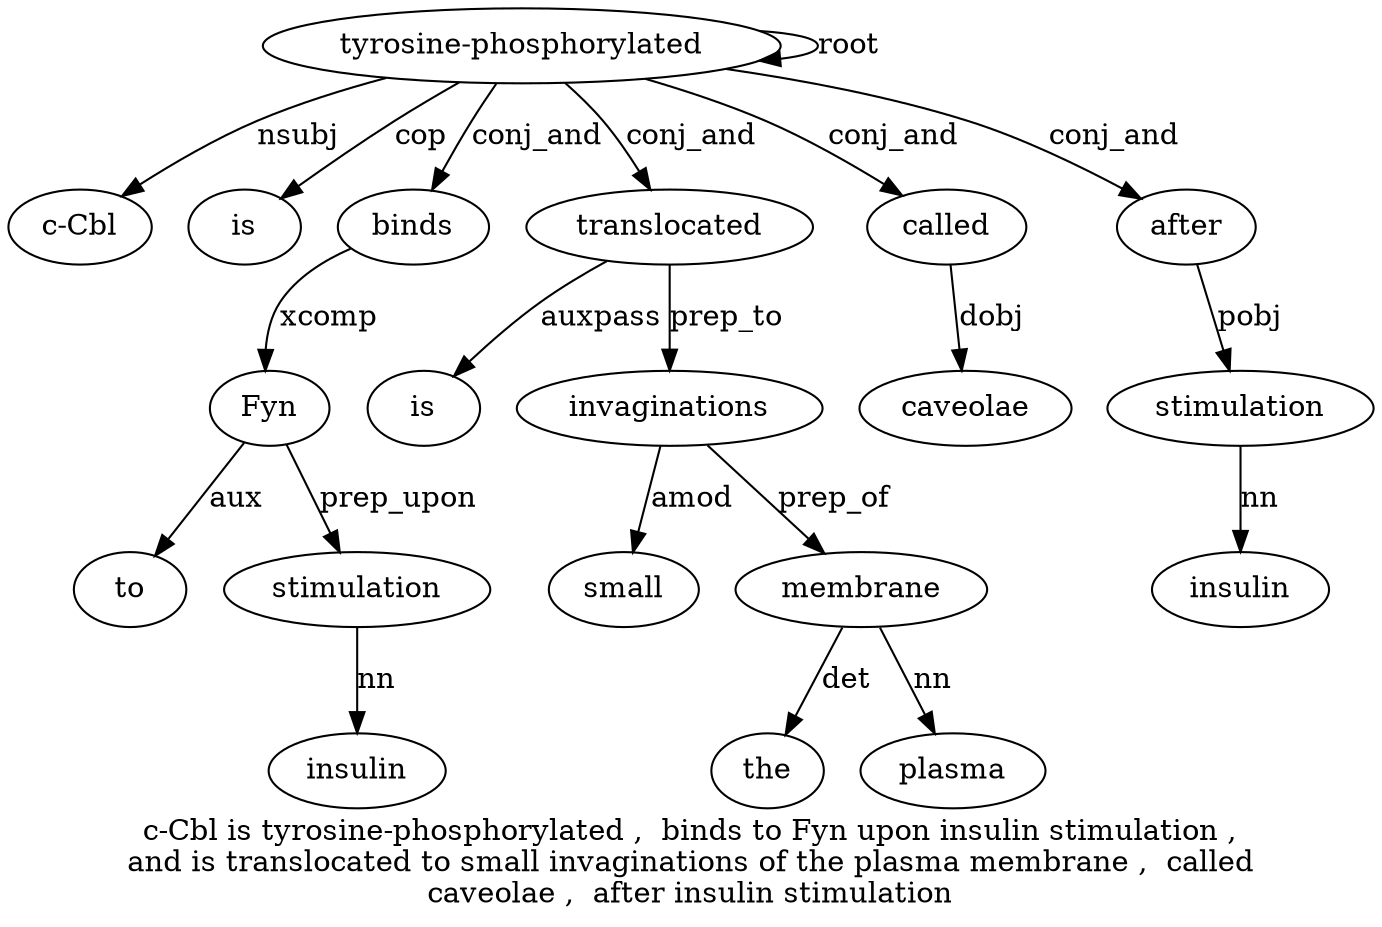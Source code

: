 digraph "c-Cbl is tyrosine-phosphorylated ,  binds to Fyn upon insulin stimulation ,  and is translocated to small invaginations of the plasma membrane ,  called caveolae ,  after insulin stimulation" {
label="c-Cbl is tyrosine-phosphorylated ,  binds to Fyn upon insulin stimulation ,
and is translocated to small invaginations of the plasma membrane ,  called
caveolae ,  after insulin stimulation";
"tyrosine-phosphorylated3" [style=filled, fillcolor=white, label="tyrosine-phosphorylated"];
"c-Cbl1" [style=filled, fillcolor=white, label="c-Cbl"];
"tyrosine-phosphorylated3" -> "c-Cbl1"  [label=nsubj];
is2 [style=filled, fillcolor=white, label=is];
"tyrosine-phosphorylated3" -> is2  [label=cop];
"tyrosine-phosphorylated3" -> "tyrosine-phosphorylated3"  [label=root];
binds5 [style=filled, fillcolor=white, label=binds];
"tyrosine-phosphorylated3" -> binds5  [label=conj_and];
Fyn7 [style=filled, fillcolor=white, label=Fyn];
to6 [style=filled, fillcolor=white, label=to];
Fyn7 -> to6  [label=aux];
binds5 -> Fyn7  [label=xcomp];
stimulation10 [style=filled, fillcolor=white, label=stimulation];
insulin9 [style=filled, fillcolor=white, label=insulin];
stimulation10 -> insulin9  [label=nn];
Fyn7 -> stimulation10  [label=prep_upon];
translocated14 [style=filled, fillcolor=white, label=translocated];
is13 [style=filled, fillcolor=white, label=is];
translocated14 -> is13  [label=auxpass];
"tyrosine-phosphorylated3" -> translocated14  [label=conj_and];
invaginations17 [style=filled, fillcolor=white, label=invaginations];
small16 [style=filled, fillcolor=white, label=small];
invaginations17 -> small16  [label=amod];
translocated14 -> invaginations17  [label=prep_to];
membrane21 [style=filled, fillcolor=white, label=membrane];
the19 [style=filled, fillcolor=white, label=the];
membrane21 -> the19  [label=det];
plasma20 [style=filled, fillcolor=white, label=plasma];
membrane21 -> plasma20  [label=nn];
invaginations17 -> membrane21  [label=prep_of];
called23 [style=filled, fillcolor=white, label=called];
"tyrosine-phosphorylated3" -> called23  [label=conj_and];
caveolae24 [style=filled, fillcolor=white, label=caveolae];
called23 -> caveolae24  [label=dobj];
after26 [style=filled, fillcolor=white, label=after];
"tyrosine-phosphorylated3" -> after26  [label=conj_and];
stimulation28 [style=filled, fillcolor=white, label=stimulation];
insulin27 [style=filled, fillcolor=white, label=insulin];
stimulation28 -> insulin27  [label=nn];
after26 -> stimulation28  [label=pobj];
}
